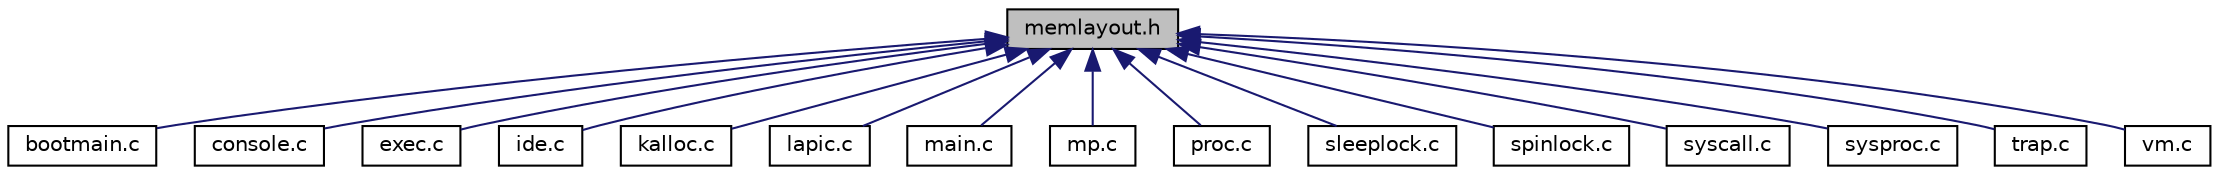 digraph "memlayout.h"
{
 // LATEX_PDF_SIZE
  edge [fontname="Helvetica",fontsize="10",labelfontname="Helvetica",labelfontsize="10"];
  node [fontname="Helvetica",fontsize="10",shape=record];
  Node1 [label="memlayout.h",height=0.2,width=0.4,color="black", fillcolor="grey75", style="filled", fontcolor="black",tooltip=" "];
  Node1 -> Node2 [dir="back",color="midnightblue",fontsize="10",style="solid"];
  Node2 [label="bootmain.c",height=0.2,width=0.4,color="black", fillcolor="white", style="filled",URL="$d5/dfc/bootmain_8c.html",tooltip=" "];
  Node1 -> Node3 [dir="back",color="midnightblue",fontsize="10",style="solid"];
  Node3 [label="console.c",height=0.2,width=0.4,color="black", fillcolor="white", style="filled",URL="$d0/d56/console_8c.html",tooltip=" "];
  Node1 -> Node4 [dir="back",color="midnightblue",fontsize="10",style="solid"];
  Node4 [label="exec.c",height=0.2,width=0.4,color="black", fillcolor="white", style="filled",URL="$df/dc9/exec_8c.html",tooltip=" "];
  Node1 -> Node5 [dir="back",color="midnightblue",fontsize="10",style="solid"];
  Node5 [label="ide.c",height=0.2,width=0.4,color="black", fillcolor="white", style="filled",URL="$d9/d2f/ide_8c.html",tooltip=" "];
  Node1 -> Node6 [dir="back",color="midnightblue",fontsize="10",style="solid"];
  Node6 [label="kalloc.c",height=0.2,width=0.4,color="black", fillcolor="white", style="filled",URL="$d4/def/kalloc_8c.html",tooltip=" "];
  Node1 -> Node7 [dir="back",color="midnightblue",fontsize="10",style="solid"];
  Node7 [label="lapic.c",height=0.2,width=0.4,color="black", fillcolor="white", style="filled",URL="$dc/df6/lapic_8c.html",tooltip=" "];
  Node1 -> Node8 [dir="back",color="midnightblue",fontsize="10",style="solid"];
  Node8 [label="main.c",height=0.2,width=0.4,color="black", fillcolor="white", style="filled",URL="$d0/d29/main_8c.html",tooltip=" "];
  Node1 -> Node9 [dir="back",color="midnightblue",fontsize="10",style="solid"];
  Node9 [label="mp.c",height=0.2,width=0.4,color="black", fillcolor="white", style="filled",URL="$dd/d06/mp_8c.html",tooltip=" "];
  Node1 -> Node10 [dir="back",color="midnightblue",fontsize="10",style="solid"];
  Node10 [label="proc.c",height=0.2,width=0.4,color="black", fillcolor="white", style="filled",URL="$d3/dda/proc_8c.html",tooltip=" "];
  Node1 -> Node11 [dir="back",color="midnightblue",fontsize="10",style="solid"];
  Node11 [label="sleeplock.c",height=0.2,width=0.4,color="black", fillcolor="white", style="filled",URL="$d8/dd1/sleeplock_8c.html",tooltip=" "];
  Node1 -> Node12 [dir="back",color="midnightblue",fontsize="10",style="solid"];
  Node12 [label="spinlock.c",height=0.2,width=0.4,color="black", fillcolor="white", style="filled",URL="$d3/d2d/spinlock_8c.html",tooltip=" "];
  Node1 -> Node13 [dir="back",color="midnightblue",fontsize="10",style="solid"];
  Node13 [label="syscall.c",height=0.2,width=0.4,color="black", fillcolor="white", style="filled",URL="$db/dd8/syscall_8c.html",tooltip=" "];
  Node1 -> Node14 [dir="back",color="midnightblue",fontsize="10",style="solid"];
  Node14 [label="sysproc.c",height=0.2,width=0.4,color="black", fillcolor="white", style="filled",URL="$dd/d35/sysproc_8c.html",tooltip=" "];
  Node1 -> Node15 [dir="back",color="midnightblue",fontsize="10",style="solid"];
  Node15 [label="trap.c",height=0.2,width=0.4,color="black", fillcolor="white", style="filled",URL="$dc/d6f/trap_8c.html",tooltip=" "];
  Node1 -> Node16 [dir="back",color="midnightblue",fontsize="10",style="solid"];
  Node16 [label="vm.c",height=0.2,width=0.4,color="black", fillcolor="white", style="filled",URL="$de/de9/vm_8c.html",tooltip=" "];
}
